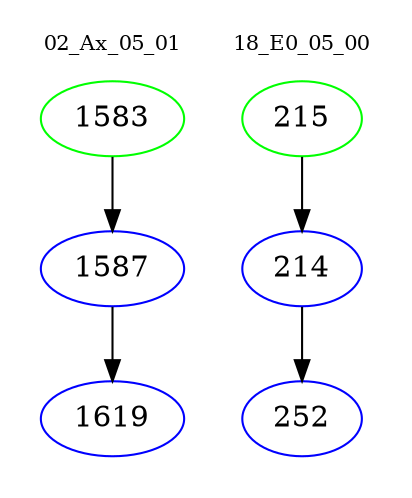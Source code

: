 digraph{
subgraph cluster_0 {
color = white
label = "02_Ax_05_01";
fontsize=10;
T0_1583 [label="1583", color="green"]
T0_1583 -> T0_1587 [color="black"]
T0_1587 [label="1587", color="blue"]
T0_1587 -> T0_1619 [color="black"]
T0_1619 [label="1619", color="blue"]
}
subgraph cluster_1 {
color = white
label = "18_E0_05_00";
fontsize=10;
T1_215 [label="215", color="green"]
T1_215 -> T1_214 [color="black"]
T1_214 [label="214", color="blue"]
T1_214 -> T1_252 [color="black"]
T1_252 [label="252", color="blue"]
}
}

